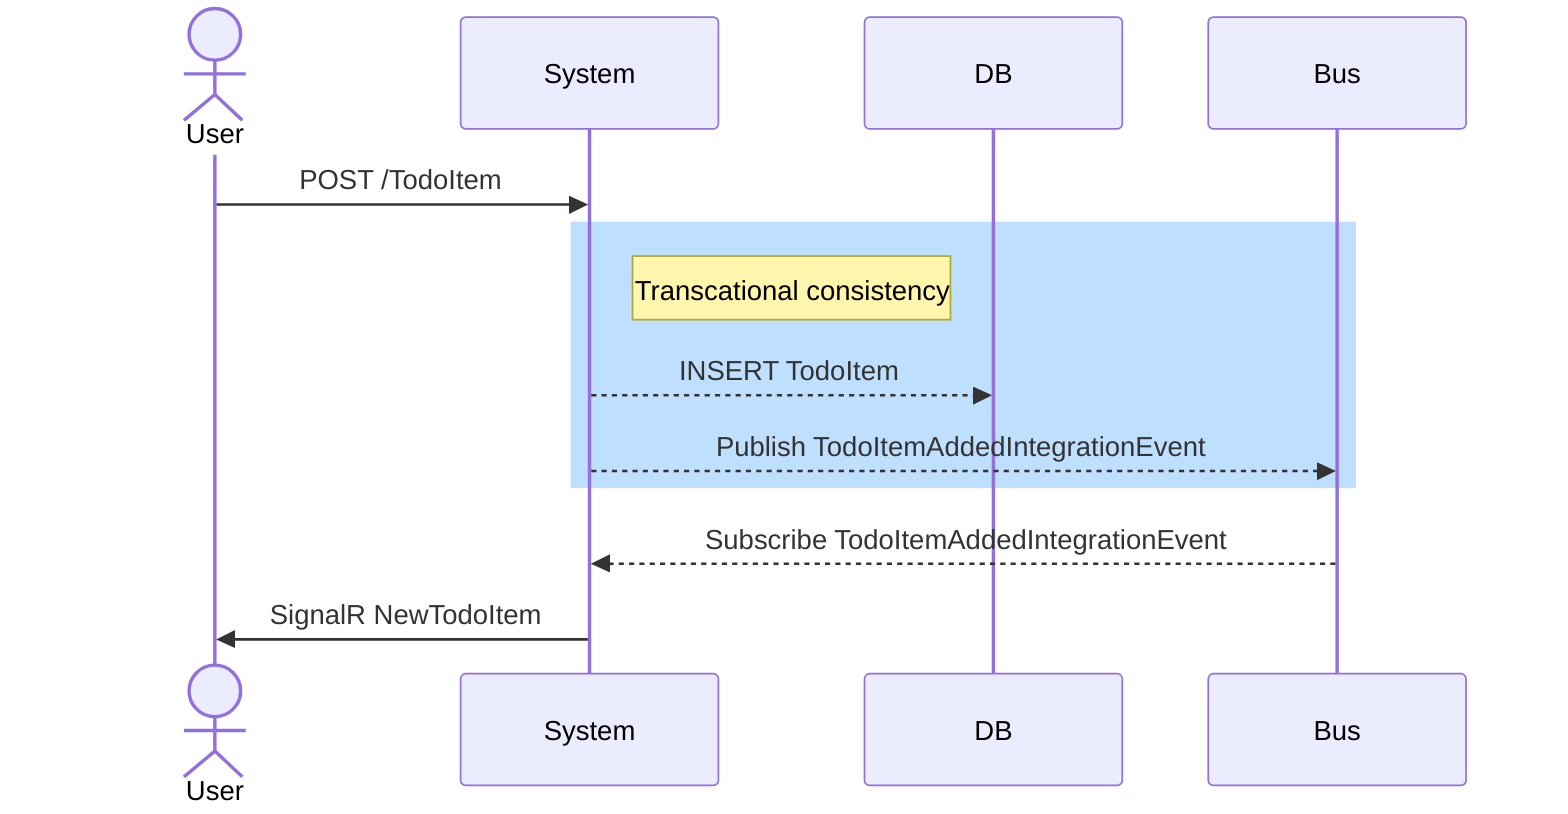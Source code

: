 sequenceDiagram
    actor User
    participant System
    participant DB
    participant Bus
    User->>System: POST /TodoItem
    rect rgb(191, 223, 255)
    note right of System: Transcational consistency
    System-->>DB: INSERT TodoItem
    System-->>Bus: Publish TodoItemAddedIntegrationEvent
    end
    Bus-->>System: Subscribe TodoItemAddedIntegrationEvent
    System->>User: SignalR NewTodoItem
